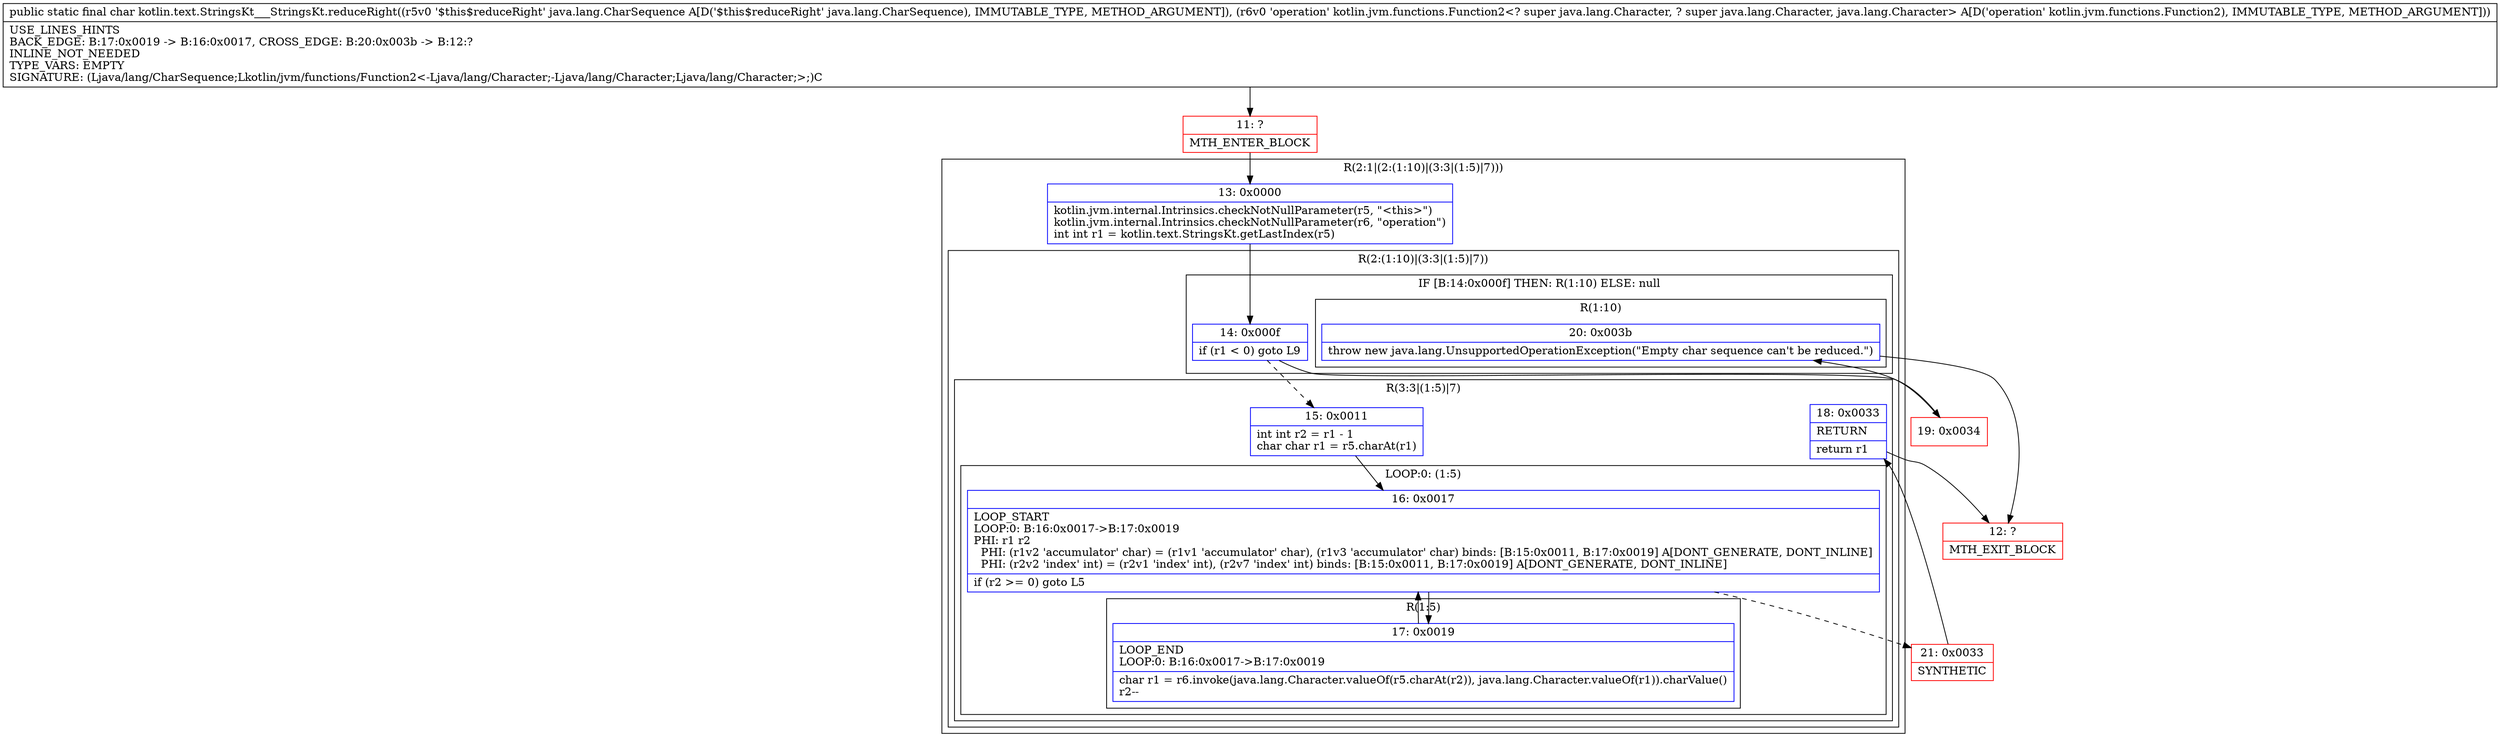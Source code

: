 digraph "CFG forkotlin.text.StringsKt___StringsKt.reduceRight(Ljava\/lang\/CharSequence;Lkotlin\/jvm\/functions\/Function2;)C" {
subgraph cluster_Region_2136904090 {
label = "R(2:1|(2:(1:10)|(3:3|(1:5)|7)))";
node [shape=record,color=blue];
Node_13 [shape=record,label="{13\:\ 0x0000|kotlin.jvm.internal.Intrinsics.checkNotNullParameter(r5, \"\<this\>\")\lkotlin.jvm.internal.Intrinsics.checkNotNullParameter(r6, \"operation\")\lint int r1 = kotlin.text.StringsKt.getLastIndex(r5)\l}"];
subgraph cluster_Region_1339927121 {
label = "R(2:(1:10)|(3:3|(1:5)|7))";
node [shape=record,color=blue];
subgraph cluster_IfRegion_1357056792 {
label = "IF [B:14:0x000f] THEN: R(1:10) ELSE: null";
node [shape=record,color=blue];
Node_14 [shape=record,label="{14\:\ 0x000f|if (r1 \< 0) goto L9\l}"];
subgraph cluster_Region_1905643315 {
label = "R(1:10)";
node [shape=record,color=blue];
Node_20 [shape=record,label="{20\:\ 0x003b|throw new java.lang.UnsupportedOperationException(\"Empty char sequence can't be reduced.\")\l}"];
}
}
subgraph cluster_Region_1562827301 {
label = "R(3:3|(1:5)|7)";
node [shape=record,color=blue];
Node_15 [shape=record,label="{15\:\ 0x0011|int int r2 = r1 \- 1\lchar char r1 = r5.charAt(r1)\l}"];
subgraph cluster_LoopRegion_1442466190 {
label = "LOOP:0: (1:5)";
node [shape=record,color=blue];
Node_16 [shape=record,label="{16\:\ 0x0017|LOOP_START\lLOOP:0: B:16:0x0017\-\>B:17:0x0019\lPHI: r1 r2 \l  PHI: (r1v2 'accumulator' char) = (r1v1 'accumulator' char), (r1v3 'accumulator' char) binds: [B:15:0x0011, B:17:0x0019] A[DONT_GENERATE, DONT_INLINE]\l  PHI: (r2v2 'index' int) = (r2v1 'index' int), (r2v7 'index' int) binds: [B:15:0x0011, B:17:0x0019] A[DONT_GENERATE, DONT_INLINE]\l|if (r2 \>= 0) goto L5\l}"];
subgraph cluster_Region_1579401450 {
label = "R(1:5)";
node [shape=record,color=blue];
Node_17 [shape=record,label="{17\:\ 0x0019|LOOP_END\lLOOP:0: B:16:0x0017\-\>B:17:0x0019\l|char r1 = r6.invoke(java.lang.Character.valueOf(r5.charAt(r2)), java.lang.Character.valueOf(r1)).charValue()\lr2\-\-\l}"];
}
}
Node_18 [shape=record,label="{18\:\ 0x0033|RETURN\l|return r1\l}"];
}
}
}
Node_11 [shape=record,color=red,label="{11\:\ ?|MTH_ENTER_BLOCK\l}"];
Node_21 [shape=record,color=red,label="{21\:\ 0x0033|SYNTHETIC\l}"];
Node_12 [shape=record,color=red,label="{12\:\ ?|MTH_EXIT_BLOCK\l}"];
Node_19 [shape=record,color=red,label="{19\:\ 0x0034}"];
MethodNode[shape=record,label="{public static final char kotlin.text.StringsKt___StringsKt.reduceRight((r5v0 '$this$reduceRight' java.lang.CharSequence A[D('$this$reduceRight' java.lang.CharSequence), IMMUTABLE_TYPE, METHOD_ARGUMENT]), (r6v0 'operation' kotlin.jvm.functions.Function2\<? super java.lang.Character, ? super java.lang.Character, java.lang.Character\> A[D('operation' kotlin.jvm.functions.Function2), IMMUTABLE_TYPE, METHOD_ARGUMENT]))  | USE_LINES_HINTS\lBACK_EDGE: B:17:0x0019 \-\> B:16:0x0017, CROSS_EDGE: B:20:0x003b \-\> B:12:?\lINLINE_NOT_NEEDED\lTYPE_VARS: EMPTY\lSIGNATURE: (Ljava\/lang\/CharSequence;Lkotlin\/jvm\/functions\/Function2\<\-Ljava\/lang\/Character;\-Ljava\/lang\/Character;Ljava\/lang\/Character;\>;)C\l}"];
MethodNode -> Node_11;Node_13 -> Node_14;
Node_14 -> Node_15[style=dashed];
Node_14 -> Node_19;
Node_20 -> Node_12;
Node_15 -> Node_16;
Node_16 -> Node_17;
Node_16 -> Node_21[style=dashed];
Node_17 -> Node_16;
Node_18 -> Node_12;
Node_11 -> Node_13;
Node_21 -> Node_18;
Node_19 -> Node_20;
}

